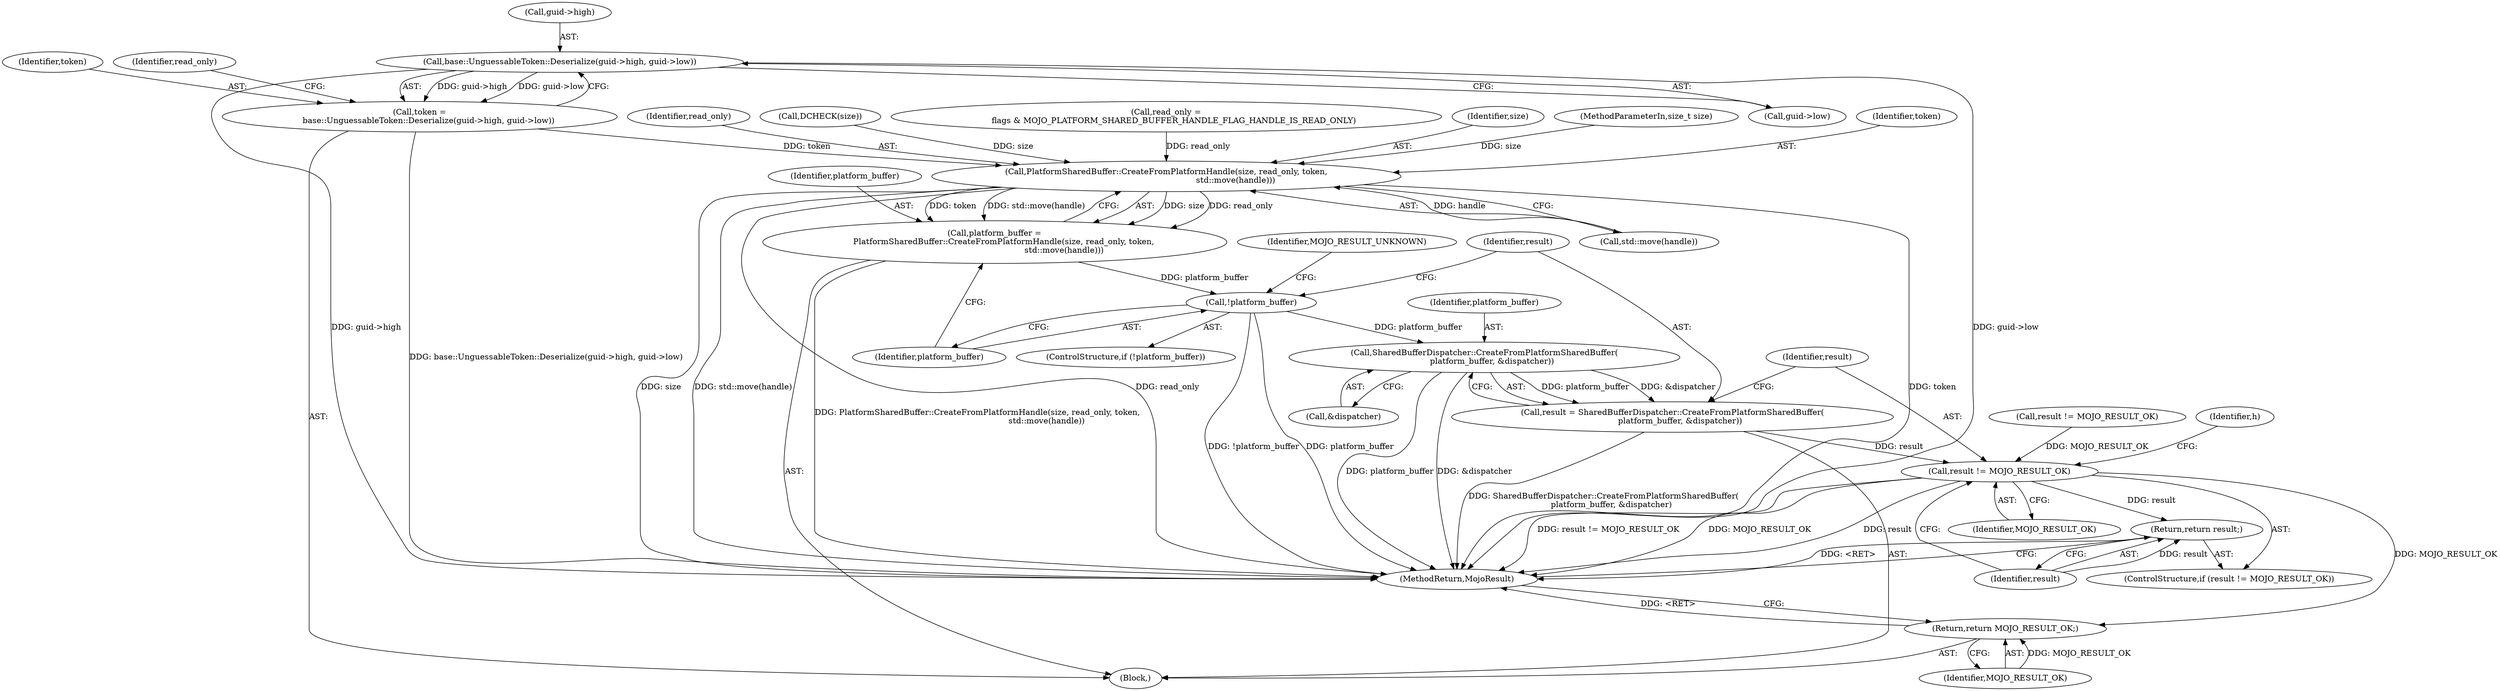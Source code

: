 digraph "0_Chrome_673ce95d481ea9368c4d4d43ac756ba1d6d9e608_32@pointer" {
"1000126" [label="(Call,base::UnguessableToken::Deserialize(guid->high, guid->low))"];
"1000124" [label="(Call,token =\n       base::UnguessableToken::Deserialize(guid->high, guid->low))"];
"1000142" [label="(Call,PlatformSharedBuffer::CreateFromPlatformHandle(size, read_only, token,\n                                                      std::move(handle)))"];
"1000140" [label="(Call,platform_buffer =\n       PlatformSharedBuffer::CreateFromPlatformHandle(size, read_only, token,\n                                                      std::move(handle)))"];
"1000149" [label="(Call,!platform_buffer)"];
"1000156" [label="(Call,SharedBufferDispatcher::CreateFromPlatformSharedBuffer(\n      platform_buffer, &dispatcher))"];
"1000154" [label="(Call,result = SharedBufferDispatcher::CreateFromPlatformSharedBuffer(\n      platform_buffer, &dispatcher))"];
"1000161" [label="(Call,result != MOJO_RESULT_OK)"];
"1000164" [label="(Return,return result;)"];
"1000183" [label="(Return,return MOJO_RESULT_OK;)"];
"1000140" [label="(Call,platform_buffer =\n       PlatformSharedBuffer::CreateFromPlatformHandle(size, read_only, token,\n                                                      std::move(handle)))"];
"1000125" [label="(Identifier,token)"];
"1000154" [label="(Call,result = SharedBufferDispatcher::CreateFromPlatformSharedBuffer(\n      platform_buffer, &dispatcher))"];
"1000148" [label="(ControlStructure,if (!platform_buffer))"];
"1000155" [label="(Identifier,result)"];
"1000102" [label="(MethodParameterIn,size_t size)"];
"1000142" [label="(Call,PlatformSharedBuffer::CreateFromPlatformHandle(size, read_only, token,\n                                                      std::move(handle)))"];
"1000145" [label="(Identifier,token)"];
"1000130" [label="(Call,guid->low)"];
"1000127" [label="(Call,guid->high)"];
"1000183" [label="(Return,return MOJO_RESULT_OK;)"];
"1000144" [label="(Identifier,read_only)"];
"1000152" [label="(Identifier,MOJO_RESULT_UNKNOWN)"];
"1000168" [label="(Identifier,h)"];
"1000146" [label="(Call,std::move(handle))"];
"1000135" [label="(Identifier,read_only)"];
"1000124" [label="(Call,token =\n       base::UnguessableToken::Deserialize(guid->high, guid->low))"];
"1000156" [label="(Call,SharedBufferDispatcher::CreateFromPlatformSharedBuffer(\n      platform_buffer, &dispatcher))"];
"1000118" [label="(Call,result != MOJO_RESULT_OK)"];
"1000149" [label="(Call,!platform_buffer)"];
"1000163" [label="(Identifier,MOJO_RESULT_OK)"];
"1000164" [label="(Return,return result;)"];
"1000160" [label="(ControlStructure,if (result != MOJO_RESULT_OK))"];
"1000185" [label="(MethodReturn,MojoResult)"];
"1000126" [label="(Call,base::UnguessableToken::Deserialize(guid->high, guid->low))"];
"1000158" [label="(Call,&dispatcher)"];
"1000165" [label="(Identifier,result)"];
"1000162" [label="(Identifier,result)"];
"1000107" [label="(Call,DCHECK(size))"];
"1000150" [label="(Identifier,platform_buffer)"];
"1000157" [label="(Identifier,platform_buffer)"];
"1000141" [label="(Identifier,platform_buffer)"];
"1000134" [label="(Call,read_only =\n      flags & MOJO_PLATFORM_SHARED_BUFFER_HANDLE_FLAG_HANDLE_IS_READ_ONLY)"];
"1000161" [label="(Call,result != MOJO_RESULT_OK)"];
"1000106" [label="(Block,)"];
"1000143" [label="(Identifier,size)"];
"1000184" [label="(Identifier,MOJO_RESULT_OK)"];
"1000126" -> "1000124"  [label="AST: "];
"1000126" -> "1000130"  [label="CFG: "];
"1000127" -> "1000126"  [label="AST: "];
"1000130" -> "1000126"  [label="AST: "];
"1000124" -> "1000126"  [label="CFG: "];
"1000126" -> "1000185"  [label="DDG: guid->high"];
"1000126" -> "1000185"  [label="DDG: guid->low"];
"1000126" -> "1000124"  [label="DDG: guid->high"];
"1000126" -> "1000124"  [label="DDG: guid->low"];
"1000124" -> "1000106"  [label="AST: "];
"1000125" -> "1000124"  [label="AST: "];
"1000135" -> "1000124"  [label="CFG: "];
"1000124" -> "1000185"  [label="DDG: base::UnguessableToken::Deserialize(guid->high, guid->low)"];
"1000124" -> "1000142"  [label="DDG: token"];
"1000142" -> "1000140"  [label="AST: "];
"1000142" -> "1000146"  [label="CFG: "];
"1000143" -> "1000142"  [label="AST: "];
"1000144" -> "1000142"  [label="AST: "];
"1000145" -> "1000142"  [label="AST: "];
"1000146" -> "1000142"  [label="AST: "];
"1000140" -> "1000142"  [label="CFG: "];
"1000142" -> "1000185"  [label="DDG: read_only"];
"1000142" -> "1000185"  [label="DDG: size"];
"1000142" -> "1000185"  [label="DDG: token"];
"1000142" -> "1000185"  [label="DDG: std::move(handle)"];
"1000142" -> "1000140"  [label="DDG: size"];
"1000142" -> "1000140"  [label="DDG: read_only"];
"1000142" -> "1000140"  [label="DDG: token"];
"1000142" -> "1000140"  [label="DDG: std::move(handle)"];
"1000107" -> "1000142"  [label="DDG: size"];
"1000102" -> "1000142"  [label="DDG: size"];
"1000134" -> "1000142"  [label="DDG: read_only"];
"1000146" -> "1000142"  [label="DDG: handle"];
"1000140" -> "1000106"  [label="AST: "];
"1000141" -> "1000140"  [label="AST: "];
"1000150" -> "1000140"  [label="CFG: "];
"1000140" -> "1000185"  [label="DDG: PlatformSharedBuffer::CreateFromPlatformHandle(size, read_only, token,\n                                                      std::move(handle))"];
"1000140" -> "1000149"  [label="DDG: platform_buffer"];
"1000149" -> "1000148"  [label="AST: "];
"1000149" -> "1000150"  [label="CFG: "];
"1000150" -> "1000149"  [label="AST: "];
"1000152" -> "1000149"  [label="CFG: "];
"1000155" -> "1000149"  [label="CFG: "];
"1000149" -> "1000185"  [label="DDG: !platform_buffer"];
"1000149" -> "1000185"  [label="DDG: platform_buffer"];
"1000149" -> "1000156"  [label="DDG: platform_buffer"];
"1000156" -> "1000154"  [label="AST: "];
"1000156" -> "1000158"  [label="CFG: "];
"1000157" -> "1000156"  [label="AST: "];
"1000158" -> "1000156"  [label="AST: "];
"1000154" -> "1000156"  [label="CFG: "];
"1000156" -> "1000185"  [label="DDG: platform_buffer"];
"1000156" -> "1000185"  [label="DDG: &dispatcher"];
"1000156" -> "1000154"  [label="DDG: platform_buffer"];
"1000156" -> "1000154"  [label="DDG: &dispatcher"];
"1000154" -> "1000106"  [label="AST: "];
"1000155" -> "1000154"  [label="AST: "];
"1000162" -> "1000154"  [label="CFG: "];
"1000154" -> "1000185"  [label="DDG: SharedBufferDispatcher::CreateFromPlatformSharedBuffer(\n      platform_buffer, &dispatcher)"];
"1000154" -> "1000161"  [label="DDG: result"];
"1000161" -> "1000160"  [label="AST: "];
"1000161" -> "1000163"  [label="CFG: "];
"1000162" -> "1000161"  [label="AST: "];
"1000163" -> "1000161"  [label="AST: "];
"1000165" -> "1000161"  [label="CFG: "];
"1000168" -> "1000161"  [label="CFG: "];
"1000161" -> "1000185"  [label="DDG: MOJO_RESULT_OK"];
"1000161" -> "1000185"  [label="DDG: result"];
"1000161" -> "1000185"  [label="DDG: result != MOJO_RESULT_OK"];
"1000118" -> "1000161"  [label="DDG: MOJO_RESULT_OK"];
"1000161" -> "1000164"  [label="DDG: result"];
"1000161" -> "1000183"  [label="DDG: MOJO_RESULT_OK"];
"1000164" -> "1000160"  [label="AST: "];
"1000164" -> "1000165"  [label="CFG: "];
"1000165" -> "1000164"  [label="AST: "];
"1000185" -> "1000164"  [label="CFG: "];
"1000164" -> "1000185"  [label="DDG: <RET>"];
"1000165" -> "1000164"  [label="DDG: result"];
"1000183" -> "1000106"  [label="AST: "];
"1000183" -> "1000184"  [label="CFG: "];
"1000184" -> "1000183"  [label="AST: "];
"1000185" -> "1000183"  [label="CFG: "];
"1000183" -> "1000185"  [label="DDG: <RET>"];
"1000184" -> "1000183"  [label="DDG: MOJO_RESULT_OK"];
}
